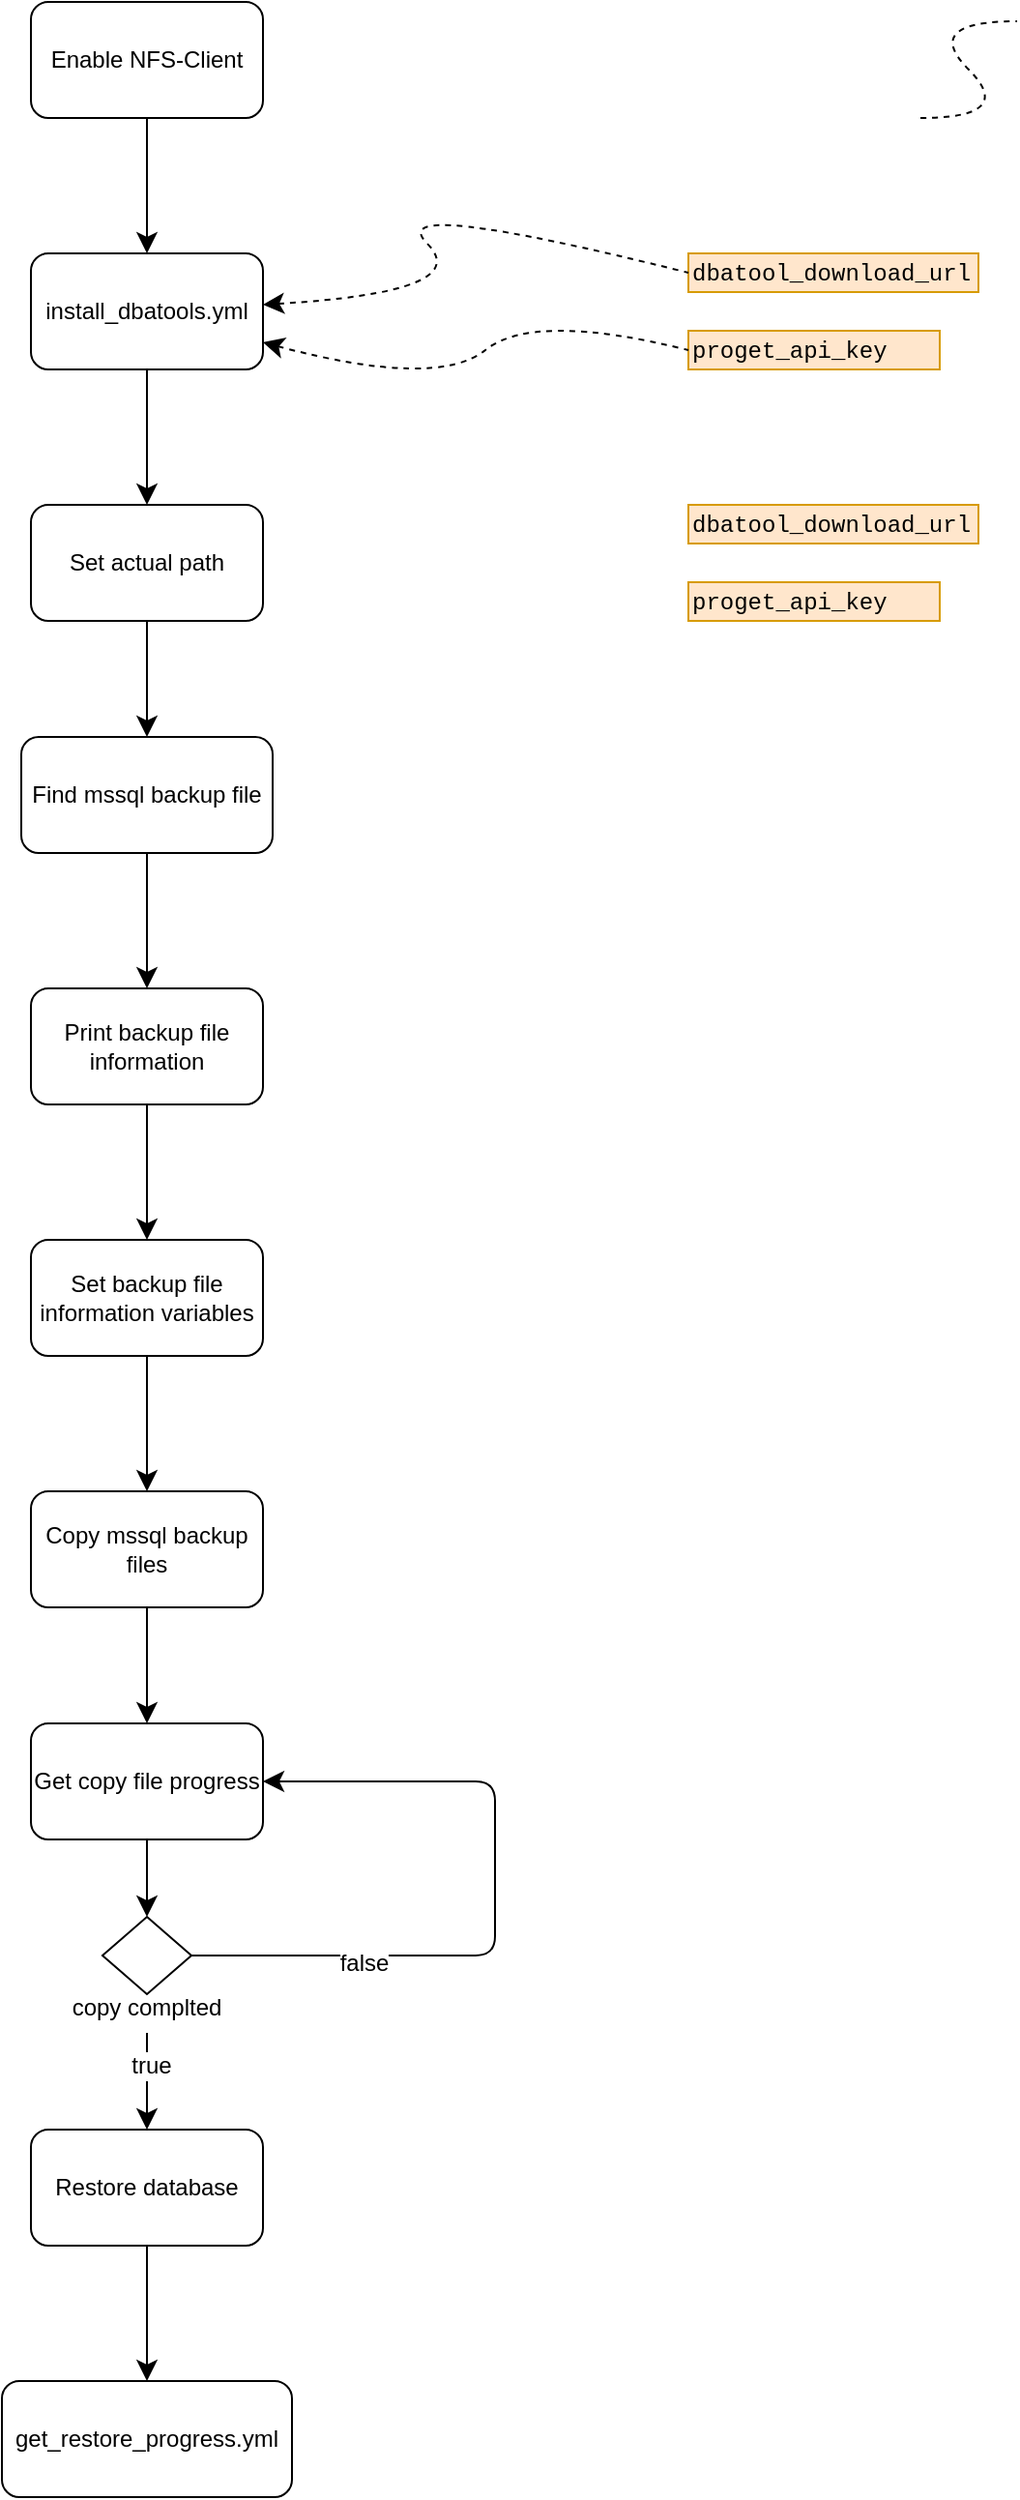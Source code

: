 <mxfile version="24.7.17">
  <diagram id="C5RBs43oDa-KdzZeNtuy" name="Page-1">
    <mxGraphModel dx="572" dy="736" grid="1" gridSize="10" guides="1" tooltips="1" connect="1" arrows="1" fold="1" page="1" pageScale="1" pageWidth="827" pageHeight="1169" math="0" shadow="0">
      <root>
        <mxCell id="WIyWlLk6GJQsqaUBKTNV-0" />
        <mxCell id="WIyWlLk6GJQsqaUBKTNV-1" parent="WIyWlLk6GJQsqaUBKTNV-0" />
        <mxCell id="m39n_J0WirBlMpD76ttp-35" style="edgeStyle=none;curved=1;rounded=0;orthogonalLoop=1;jettySize=auto;html=1;fontSize=12;startSize=8;endSize=8;strokeColor=default;" edge="1" parent="WIyWlLk6GJQsqaUBKTNV-1" source="m39n_J0WirBlMpD76ttp-25" target="m39n_J0WirBlMpD76ttp-32">
          <mxGeometry relative="1" as="geometry" />
        </mxCell>
        <mxCell id="m39n_J0WirBlMpD76ttp-25" value="Enable NFS-Client" style="rounded=1;whiteSpace=wrap;html=1;" vertex="1" parent="WIyWlLk6GJQsqaUBKTNV-1">
          <mxGeometry x="50" y="40" width="120" height="60" as="geometry" />
        </mxCell>
        <mxCell id="m39n_J0WirBlMpD76ttp-39" style="edgeStyle=none;curved=1;rounded=0;orthogonalLoop=1;jettySize=auto;html=1;entryX=0.5;entryY=0;entryDx=0;entryDy=0;fontSize=12;startSize=8;endSize=8;" edge="1" parent="WIyWlLk6GJQsqaUBKTNV-1" source="m39n_J0WirBlMpD76ttp-26" target="m39n_J0WirBlMpD76ttp-29">
          <mxGeometry relative="1" as="geometry" />
        </mxCell>
        <mxCell id="m39n_J0WirBlMpD76ttp-26" value="Print backup file information" style="rounded=1;whiteSpace=wrap;html=1;" vertex="1" parent="WIyWlLk6GJQsqaUBKTNV-1">
          <mxGeometry x="50" y="550" width="120" height="60" as="geometry" />
        </mxCell>
        <mxCell id="m39n_J0WirBlMpD76ttp-37" style="edgeStyle=none;curved=1;rounded=0;orthogonalLoop=1;jettySize=auto;html=1;fontSize=12;startSize=8;endSize=8;" edge="1" parent="WIyWlLk6GJQsqaUBKTNV-1" source="m39n_J0WirBlMpD76ttp-27" target="m39n_J0WirBlMpD76ttp-28">
          <mxGeometry relative="1" as="geometry" />
        </mxCell>
        <mxCell id="m39n_J0WirBlMpD76ttp-27" value="Set actual path" style="rounded=1;whiteSpace=wrap;html=1;" vertex="1" parent="WIyWlLk6GJQsqaUBKTNV-1">
          <mxGeometry x="50" y="300" width="120" height="60" as="geometry" />
        </mxCell>
        <mxCell id="m39n_J0WirBlMpD76ttp-38" style="edgeStyle=none;curved=1;rounded=0;orthogonalLoop=1;jettySize=auto;html=1;fontSize=12;startSize=8;endSize=8;" edge="1" parent="WIyWlLk6GJQsqaUBKTNV-1" source="m39n_J0WirBlMpD76ttp-28" target="m39n_J0WirBlMpD76ttp-26">
          <mxGeometry relative="1" as="geometry" />
        </mxCell>
        <mxCell id="m39n_J0WirBlMpD76ttp-28" value="Find mssql backup file" style="rounded=1;whiteSpace=wrap;html=1;" vertex="1" parent="WIyWlLk6GJQsqaUBKTNV-1">
          <mxGeometry x="45" y="420" width="130" height="60" as="geometry" />
        </mxCell>
        <mxCell id="m39n_J0WirBlMpD76ttp-41" style="edgeStyle=none;curved=1;rounded=0;orthogonalLoop=1;jettySize=auto;html=1;fontSize=12;startSize=8;endSize=8;" edge="1" parent="WIyWlLk6GJQsqaUBKTNV-1" source="m39n_J0WirBlMpD76ttp-29" target="m39n_J0WirBlMpD76ttp-30">
          <mxGeometry relative="1" as="geometry" />
        </mxCell>
        <mxCell id="m39n_J0WirBlMpD76ttp-29" value="Set backup file information variables" style="rounded=1;whiteSpace=wrap;html=1;" vertex="1" parent="WIyWlLk6GJQsqaUBKTNV-1">
          <mxGeometry x="50" y="680" width="120" height="60" as="geometry" />
        </mxCell>
        <mxCell id="m39n_J0WirBlMpD76ttp-42" style="edgeStyle=none;curved=1;rounded=0;orthogonalLoop=1;jettySize=auto;html=1;fontSize=12;startSize=8;endSize=8;" edge="1" parent="WIyWlLk6GJQsqaUBKTNV-1" source="m39n_J0WirBlMpD76ttp-30" target="m39n_J0WirBlMpD76ttp-31">
          <mxGeometry relative="1" as="geometry" />
        </mxCell>
        <mxCell id="m39n_J0WirBlMpD76ttp-30" value="Copy mssql backup files" style="rounded=1;whiteSpace=wrap;html=1;" vertex="1" parent="WIyWlLk6GJQsqaUBKTNV-1">
          <mxGeometry x="50" y="810" width="120" height="60" as="geometry" />
        </mxCell>
        <mxCell id="m39n_J0WirBlMpD76ttp-43" style="edgeStyle=none;curved=1;rounded=0;orthogonalLoop=1;jettySize=auto;html=1;exitX=0.5;exitY=1;exitDx=0;exitDy=0;entryX=0.5;entryY=0;entryDx=0;entryDy=0;fontSize=12;startSize=8;endSize=8;" edge="1" parent="WIyWlLk6GJQsqaUBKTNV-1" source="m39n_J0WirBlMpD76ttp-31" target="m39n_J0WirBlMpD76ttp-45">
          <mxGeometry relative="1" as="geometry" />
        </mxCell>
        <mxCell id="m39n_J0WirBlMpD76ttp-31" value="Get copy file progress" style="rounded=1;whiteSpace=wrap;html=1;" vertex="1" parent="WIyWlLk6GJQsqaUBKTNV-1">
          <mxGeometry x="50" y="930" width="120" height="60" as="geometry" />
        </mxCell>
        <mxCell id="m39n_J0WirBlMpD76ttp-36" style="edgeStyle=none;curved=1;rounded=0;orthogonalLoop=1;jettySize=auto;html=1;entryX=0.5;entryY=0;entryDx=0;entryDy=0;fontSize=12;startSize=8;endSize=8;" edge="1" parent="WIyWlLk6GJQsqaUBKTNV-1" source="m39n_J0WirBlMpD76ttp-32" target="m39n_J0WirBlMpD76ttp-27">
          <mxGeometry relative="1" as="geometry" />
        </mxCell>
        <mxCell id="m39n_J0WirBlMpD76ttp-32" value="install_dbatools.yml" style="rounded=1;whiteSpace=wrap;html=1;" vertex="1" parent="WIyWlLk6GJQsqaUBKTNV-1">
          <mxGeometry x="50" y="170" width="120" height="60" as="geometry" />
        </mxCell>
        <mxCell id="m39n_J0WirBlMpD76ttp-44" style="edgeStyle=none;curved=1;rounded=0;orthogonalLoop=1;jettySize=auto;html=1;fontSize=12;startSize=8;endSize=8;" edge="1" parent="WIyWlLk6GJQsqaUBKTNV-1" source="m39n_J0WirBlMpD76ttp-33" target="m39n_J0WirBlMpD76ttp-34">
          <mxGeometry relative="1" as="geometry" />
        </mxCell>
        <mxCell id="m39n_J0WirBlMpD76ttp-33" value="Restore database" style="rounded=1;whiteSpace=wrap;html=1;" vertex="1" parent="WIyWlLk6GJQsqaUBKTNV-1">
          <mxGeometry x="50" y="1140" width="120" height="60" as="geometry" />
        </mxCell>
        <mxCell id="m39n_J0WirBlMpD76ttp-34" value="get_restore_progress.yml" style="rounded=1;whiteSpace=wrap;html=1;" vertex="1" parent="WIyWlLk6GJQsqaUBKTNV-1">
          <mxGeometry x="35" y="1270" width="150" height="60" as="geometry" />
        </mxCell>
        <mxCell id="m39n_J0WirBlMpD76ttp-48" style="edgeStyle=none;curved=0;rounded=1;orthogonalLoop=1;jettySize=auto;html=1;entryX=1;entryY=0.5;entryDx=0;entryDy=0;fontSize=12;startSize=8;endSize=8;" edge="1" parent="WIyWlLk6GJQsqaUBKTNV-1" source="m39n_J0WirBlMpD76ttp-45" target="m39n_J0WirBlMpD76ttp-31">
          <mxGeometry relative="1" as="geometry">
            <Array as="points">
              <mxPoint x="290" y="1050" />
              <mxPoint x="290" y="960" />
            </Array>
          </mxGeometry>
        </mxCell>
        <mxCell id="m39n_J0WirBlMpD76ttp-51" value="false" style="edgeLabel;html=1;align=center;verticalAlign=middle;resizable=0;points=[];fontSize=12;" vertex="1" connectable="0" parent="m39n_J0WirBlMpD76ttp-48">
          <mxGeometry x="-0.515" y="-4" relative="1" as="geometry">
            <mxPoint as="offset" />
          </mxGeometry>
        </mxCell>
        <mxCell id="m39n_J0WirBlMpD76ttp-45" value="" style="rhombus;whiteSpace=wrap;html=1;" vertex="1" parent="WIyWlLk6GJQsqaUBKTNV-1">
          <mxGeometry x="87" y="1030" width="46" height="40" as="geometry" />
        </mxCell>
        <mxCell id="m39n_J0WirBlMpD76ttp-50" style="edgeStyle=none;curved=1;rounded=0;orthogonalLoop=1;jettySize=auto;html=1;fontSize=12;startSize=8;endSize=8;" edge="1" parent="WIyWlLk6GJQsqaUBKTNV-1" source="m39n_J0WirBlMpD76ttp-49" target="m39n_J0WirBlMpD76ttp-33">
          <mxGeometry relative="1" as="geometry" />
        </mxCell>
        <mxCell id="m39n_J0WirBlMpD76ttp-52" value="true" style="edgeLabel;html=1;align=center;verticalAlign=middle;resizable=0;points=[];fontSize=12;" vertex="1" connectable="0" parent="m39n_J0WirBlMpD76ttp-50">
          <mxGeometry x="-0.32" y="2" relative="1" as="geometry">
            <mxPoint as="offset" />
          </mxGeometry>
        </mxCell>
        <mxCell id="m39n_J0WirBlMpD76ttp-49" value="&lt;font style=&quot;font-size: 12px;&quot;&gt;copy complted&lt;/font&gt;" style="text;html=1;align=center;verticalAlign=middle;whiteSpace=wrap;rounded=0;fontSize=16;" vertex="1" parent="WIyWlLk6GJQsqaUBKTNV-1">
          <mxGeometry x="60" y="1060" width="100" height="30" as="geometry" />
        </mxCell>
        <mxCell id="m39n_J0WirBlMpD76ttp-53" value="&lt;div style=&quot;font-family: Menlo, Monaco, &amp;quot;Courier New&amp;quot;, monospace; font-weight: normal; font-size: 12px; line-height: 18px; white-space: pre;&quot;&gt;&lt;div&gt;&lt;span style=&quot;&quot;&gt;dbatool_download_url&lt;/span&gt;&lt;/div&gt;&lt;/div&gt;" style="text;whiteSpace=wrap;html=1;verticalAlign=middle;labelBackgroundColor=none;fillColor=#ffe6cc;strokeColor=#d79b00;" vertex="1" parent="WIyWlLk6GJQsqaUBKTNV-1">
          <mxGeometry x="390" y="170" width="150" height="20" as="geometry" />
        </mxCell>
        <mxCell id="m39n_J0WirBlMpD76ttp-54" value="&lt;div style=&quot;font-family: Menlo, Monaco, &amp;quot;Courier New&amp;quot;, monospace; font-weight: normal; font-size: 12px; line-height: 18px; white-space: pre;&quot;&gt;&lt;div&gt;&lt;span style=&quot;&quot;&gt;proget_api_key&lt;/span&gt;&lt;/div&gt;&lt;/div&gt;" style="text;whiteSpace=wrap;html=1;verticalAlign=middle;labelBackgroundColor=none;fillColor=#ffe6cc;strokeColor=#d79b00;" vertex="1" parent="WIyWlLk6GJQsqaUBKTNV-1">
          <mxGeometry x="390" y="210" width="130" height="20" as="geometry" />
        </mxCell>
        <mxCell id="m39n_J0WirBlMpD76ttp-57" value="" style="curved=1;endArrow=none;html=1;rounded=0;fontSize=12;startSize=8;endSize=8;endFill=0;dashed=1;" edge="1" parent="WIyWlLk6GJQsqaUBKTNV-1">
          <mxGeometry width="50" height="50" relative="1" as="geometry">
            <mxPoint x="510" y="100" as="sourcePoint" />
            <mxPoint x="560" y="50" as="targetPoint" />
            <Array as="points">
              <mxPoint x="560" y="100" />
              <mxPoint x="510" y="50" />
            </Array>
          </mxGeometry>
        </mxCell>
        <mxCell id="m39n_J0WirBlMpD76ttp-58" value="" style="curved=1;endArrow=none;html=1;rounded=0;fontSize=12;startSize=8;endSize=8;endFill=0;dashed=1;entryX=0;entryY=0.5;entryDx=0;entryDy=0;startArrow=classic;startFill=1;" edge="1" parent="WIyWlLk6GJQsqaUBKTNV-1" source="m39n_J0WirBlMpD76ttp-32" target="m39n_J0WirBlMpD76ttp-53">
          <mxGeometry width="50" height="50" relative="1" as="geometry">
            <mxPoint x="230" y="190" as="sourcePoint" />
            <mxPoint x="280" y="140" as="targetPoint" />
            <Array as="points">
              <mxPoint x="280" y="190" />
              <mxPoint x="230" y="140" />
            </Array>
          </mxGeometry>
        </mxCell>
        <mxCell id="m39n_J0WirBlMpD76ttp-59" value="" style="curved=1;endArrow=none;html=1;rounded=0;fontSize=12;startSize=8;endSize=8;endFill=0;dashed=1;entryX=0;entryY=0.5;entryDx=0;entryDy=0;startArrow=classic;startFill=1;" edge="1" parent="WIyWlLk6GJQsqaUBKTNV-1" source="m39n_J0WirBlMpD76ttp-32" target="m39n_J0WirBlMpD76ttp-54">
          <mxGeometry width="50" height="50" relative="1" as="geometry">
            <mxPoint x="310" y="230" as="sourcePoint" />
            <mxPoint x="360" y="180" as="targetPoint" />
            <Array as="points">
              <mxPoint x="260" y="240" />
              <mxPoint x="310" y="200" />
            </Array>
          </mxGeometry>
        </mxCell>
        <mxCell id="m39n_J0WirBlMpD76ttp-60" value="&lt;div style=&quot;font-family: Menlo, Monaco, &amp;quot;Courier New&amp;quot;, monospace; font-weight: normal; font-size: 12px; line-height: 18px; white-space: pre;&quot;&gt;&lt;div&gt;&lt;span style=&quot;&quot;&gt;dbatool_download_url&lt;/span&gt;&lt;/div&gt;&lt;/div&gt;" style="text;whiteSpace=wrap;html=1;verticalAlign=middle;labelBackgroundColor=none;fillColor=#ffe6cc;strokeColor=#d79b00;" vertex="1" parent="WIyWlLk6GJQsqaUBKTNV-1">
          <mxGeometry x="390" y="300" width="150" height="20" as="geometry" />
        </mxCell>
        <mxCell id="m39n_J0WirBlMpD76ttp-61" value="&lt;div style=&quot;font-family: Menlo, Monaco, &amp;quot;Courier New&amp;quot;, monospace; font-weight: normal; font-size: 12px; line-height: 18px; white-space: pre;&quot;&gt;&lt;div&gt;&lt;span style=&quot;&quot;&gt;proget_api_key&lt;/span&gt;&lt;/div&gt;&lt;/div&gt;" style="text;whiteSpace=wrap;html=1;verticalAlign=middle;labelBackgroundColor=none;fillColor=#ffe6cc;strokeColor=#d79b00;" vertex="1" parent="WIyWlLk6GJQsqaUBKTNV-1">
          <mxGeometry x="390" y="340" width="130" height="20" as="geometry" />
        </mxCell>
      </root>
    </mxGraphModel>
  </diagram>
</mxfile>
